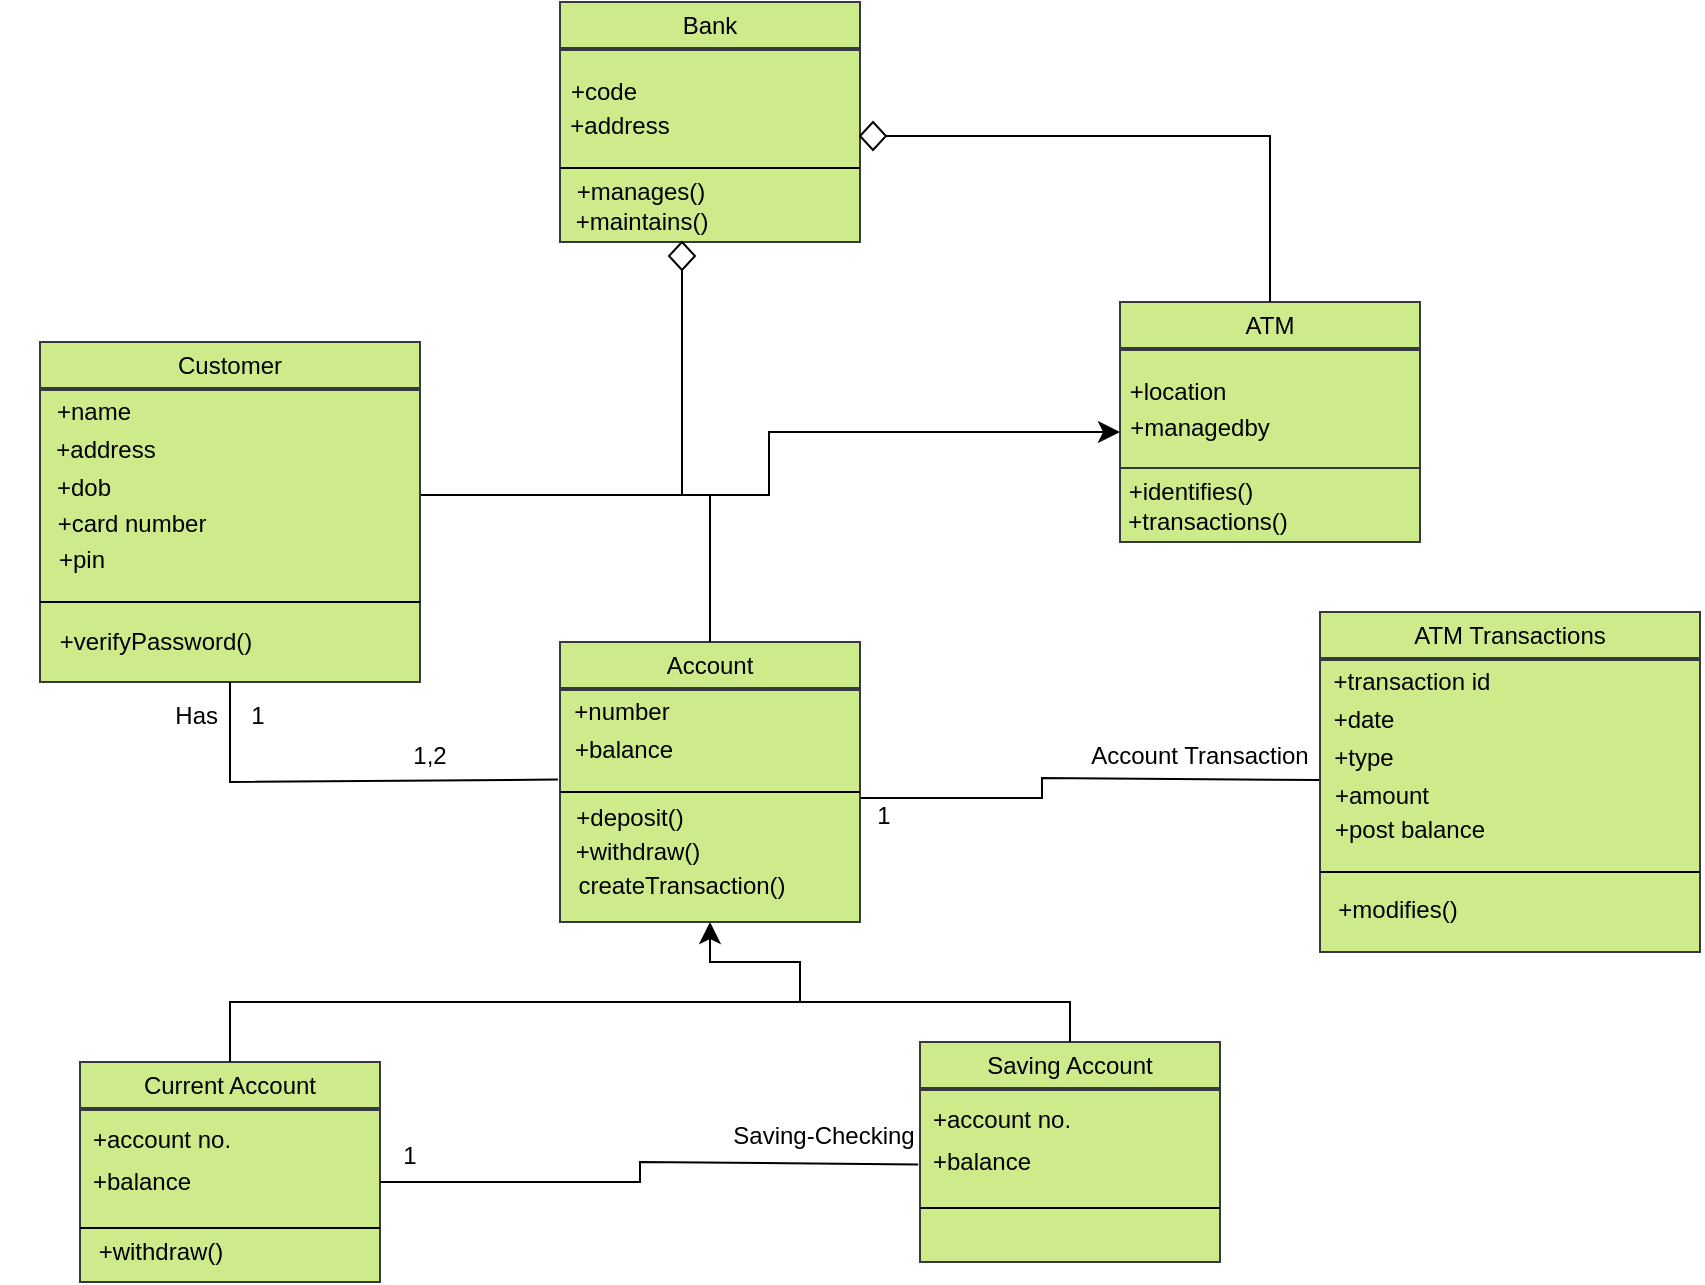 <mxfile version="24.8.0">
  <diagram name="Página-1" id="xucKO0_YMe7kBY9NIf0U">
    <mxGraphModel grid="1" page="1" gridSize="10" guides="1" tooltips="1" connect="1" arrows="1" fold="1" pageScale="1" pageWidth="827" pageHeight="1169" math="0" shadow="0">
      <root>
        <mxCell id="0" />
        <mxCell id="1" parent="0" />
        <mxCell id="LrU27AtFa5S8sX_w8rPn-69" value="" style="endArrow=none;html=1;rounded=0;fontSize=12;startSize=8;endSize=8;entryX=-0.006;entryY=0.433;entryDx=0;entryDy=0;entryPerimeter=0;" edge="1" parent="1">
          <mxGeometry width="50" height="50" relative="1" as="geometry">
            <mxPoint x="403" y="-382" as="sourcePoint" />
            <mxPoint x="672" y="-391" as="targetPoint" />
            <Array as="points">
              <mxPoint x="533" y="-382" />
              <mxPoint x="533" y="-392" />
            </Array>
          </mxGeometry>
        </mxCell>
        <mxCell id="LrU27AtFa5S8sX_w8rPn-70" value="" style="endArrow=classic;html=1;rounded=0;fontSize=12;startSize=8;endSize=8;edgeStyle=elbowEdgeStyle;exitX=0.997;exitY=0.36;exitDx=0;exitDy=0;exitPerimeter=0;" edge="1" parent="1" source="LrU27AtFa5S8sX_w8rPn-86">
          <mxGeometry width="50" height="50" relative="1" as="geometry">
            <mxPoint x="362" y="-520" as="sourcePoint" />
            <mxPoint x="572" y="-565" as="targetPoint" />
          </mxGeometry>
        </mxCell>
        <mxCell id="LrU27AtFa5S8sX_w8rPn-71" value="&lt;span style=&quot;font-weight: 400;&quot;&gt;Bank&lt;/span&gt;" style="swimlane;whiteSpace=wrap;html=1;fillColor=#cdeb8b;strokeColor=#36393d;" vertex="1" parent="1">
          <mxGeometry x="292" y="-780" width="150" height="120" as="geometry">
            <mxRectangle x="60" y="210" width="90" height="30" as="alternateBounds" />
          </mxGeometry>
        </mxCell>
        <mxCell id="LrU27AtFa5S8sX_w8rPn-72" value="" style="rounded=0;whiteSpace=wrap;html=1;fillColor=#cdeb8b;strokeColor=#36393d;" vertex="1" parent="LrU27AtFa5S8sX_w8rPn-71">
          <mxGeometry y="24" width="150" height="96" as="geometry" />
        </mxCell>
        <mxCell id="LrU27AtFa5S8sX_w8rPn-73" value="" style="endArrow=none;html=1;rounded=0;" edge="1" parent="LrU27AtFa5S8sX_w8rPn-71">
          <mxGeometry width="50" height="50" relative="1" as="geometry">
            <mxPoint y="83" as="sourcePoint" />
            <mxPoint x="150" y="83" as="targetPoint" />
          </mxGeometry>
        </mxCell>
        <mxCell id="LrU27AtFa5S8sX_w8rPn-74" value="&lt;span style=&quot;text-align: left;&quot;&gt;+code&lt;/span&gt;" style="text;html=1;align=center;verticalAlign=middle;whiteSpace=wrap;rounded=0;" vertex="1" parent="LrU27AtFa5S8sX_w8rPn-71">
          <mxGeometry x="-23" y="30" width="90" height="30" as="geometry" />
        </mxCell>
        <mxCell id="LrU27AtFa5S8sX_w8rPn-75" value="&lt;span style=&quot;text-align: left;&quot;&gt;+address&lt;/span&gt;" style="text;html=1;align=center;verticalAlign=middle;whiteSpace=wrap;rounded=0;" vertex="1" parent="LrU27AtFa5S8sX_w8rPn-71">
          <mxGeometry x="10" y="47" width="40" height="30" as="geometry" />
        </mxCell>
        <mxCell id="LrU27AtFa5S8sX_w8rPn-76" value="&lt;span style=&quot;text-align: left;&quot;&gt;+maintains()&lt;/span&gt;" style="text;html=1;align=center;verticalAlign=middle;whiteSpace=wrap;rounded=0;" vertex="1" parent="LrU27AtFa5S8sX_w8rPn-71">
          <mxGeometry x="9" y="105" width="64" height="10" as="geometry" />
        </mxCell>
        <mxCell id="LrU27AtFa5S8sX_w8rPn-77" value="&lt;div style=&quot;text-align: left;&quot;&gt;&lt;span style=&quot;background-color: initial;&quot;&gt;+manages()&lt;/span&gt;&lt;/div&gt;" style="text;html=1;align=center;verticalAlign=middle;whiteSpace=wrap;rounded=0;" vertex="1" parent="LrU27AtFa5S8sX_w8rPn-71">
          <mxGeometry y="85" width="81" height="20" as="geometry" />
        </mxCell>
        <mxCell id="LrU27AtFa5S8sX_w8rPn-78" value="&lt;span style=&quot;font-weight: 400;&quot;&gt;ATM&lt;/span&gt;" style="swimlane;whiteSpace=wrap;html=1;fillColor=#cdeb8b;strokeColor=#36393d;" vertex="1" parent="1">
          <mxGeometry x="572" y="-630" width="150" height="120" as="geometry">
            <mxRectangle x="60" y="210" width="90" height="30" as="alternateBounds" />
          </mxGeometry>
        </mxCell>
        <mxCell id="LrU27AtFa5S8sX_w8rPn-79" value="" style="rounded=0;whiteSpace=wrap;html=1;fillColor=#cdeb8b;strokeColor=#36393d;" vertex="1" parent="LrU27AtFa5S8sX_w8rPn-78">
          <mxGeometry y="24" width="150" height="96" as="geometry" />
        </mxCell>
        <mxCell id="LrU27AtFa5S8sX_w8rPn-80" value="" style="endArrow=none;html=1;rounded=0;fillColor=#cdeb8b;strokeColor=#36393d;" edge="1" parent="LrU27AtFa5S8sX_w8rPn-78">
          <mxGeometry width="50" height="50" relative="1" as="geometry">
            <mxPoint y="83" as="sourcePoint" />
            <mxPoint x="150" y="83" as="targetPoint" />
          </mxGeometry>
        </mxCell>
        <mxCell id="LrU27AtFa5S8sX_w8rPn-81" value="&lt;span style=&quot;text-align: left;&quot;&gt;+location&lt;/span&gt;" style="text;html=1;align=center;verticalAlign=middle;whiteSpace=wrap;rounded=0;" vertex="1" parent="LrU27AtFa5S8sX_w8rPn-78">
          <mxGeometry x="-16" y="30" width="90" height="30" as="geometry" />
        </mxCell>
        <mxCell id="LrU27AtFa5S8sX_w8rPn-82" value="&lt;span style=&quot;text-align: left;&quot;&gt;+managedby&lt;/span&gt;" style="text;html=1;align=center;verticalAlign=middle;whiteSpace=wrap;rounded=0;" vertex="1" parent="LrU27AtFa5S8sX_w8rPn-78">
          <mxGeometry x="20" y="48" width="40" height="30" as="geometry" />
        </mxCell>
        <mxCell id="LrU27AtFa5S8sX_w8rPn-83" value="&lt;span style=&quot;text-align: left;&quot;&gt;+transactions()&lt;/span&gt;" style="text;html=1;align=center;verticalAlign=middle;whiteSpace=wrap;rounded=0;" vertex="1" parent="LrU27AtFa5S8sX_w8rPn-78">
          <mxGeometry x="12" y="105" width="64" height="10" as="geometry" />
        </mxCell>
        <mxCell id="LrU27AtFa5S8sX_w8rPn-84" value="&lt;div style=&quot;text-align: left;&quot;&gt;&lt;span style=&quot;background-color: initial;&quot;&gt;+identifies()&lt;/span&gt;&lt;/div&gt;" style="text;html=1;align=center;verticalAlign=middle;whiteSpace=wrap;rounded=0;" vertex="1" parent="LrU27AtFa5S8sX_w8rPn-78">
          <mxGeometry x="-5" y="85" width="81" height="20" as="geometry" />
        </mxCell>
        <mxCell id="LrU27AtFa5S8sX_w8rPn-85" value="&lt;span style=&quot;font-weight: 400;&quot;&gt;Customer&lt;/span&gt;" style="swimlane;whiteSpace=wrap;html=1;fillColor=#cdeb8b;strokeColor=#36393d;" vertex="1" parent="1">
          <mxGeometry x="32" y="-610" width="190" height="170" as="geometry">
            <mxRectangle x="60" y="210" width="90" height="30" as="alternateBounds" />
          </mxGeometry>
        </mxCell>
        <mxCell id="LrU27AtFa5S8sX_w8rPn-86" value="" style="rounded=0;whiteSpace=wrap;html=1;fillColor=#cdeb8b;strokeColor=#36393d;" vertex="1" parent="LrU27AtFa5S8sX_w8rPn-85">
          <mxGeometry y="24" width="190" height="146" as="geometry" />
        </mxCell>
        <mxCell id="LrU27AtFa5S8sX_w8rPn-87" value="&lt;div style=&quot;text-align: left;&quot;&gt;&lt;span style=&quot;background-color: initial;&quot;&gt;+name&lt;/span&gt;&lt;/div&gt;" style="text;html=1;align=center;verticalAlign=middle;whiteSpace=wrap;rounded=0;" vertex="1" parent="LrU27AtFa5S8sX_w8rPn-85">
          <mxGeometry x="-18" y="20" width="90" height="30" as="geometry" />
        </mxCell>
        <mxCell id="LrU27AtFa5S8sX_w8rPn-88" value="&lt;div style=&quot;text-align: left;&quot;&gt;&lt;span style=&quot;background-color: initial;&quot;&gt;+address&lt;/span&gt;&lt;/div&gt;" style="text;html=1;align=center;verticalAlign=middle;whiteSpace=wrap;rounded=0;" vertex="1" parent="LrU27AtFa5S8sX_w8rPn-85">
          <mxGeometry x="13" y="39" width="40" height="30" as="geometry" />
        </mxCell>
        <mxCell id="LrU27AtFa5S8sX_w8rPn-89" value="&lt;span style=&quot;text-align: left;&quot;&gt;+dob&lt;/span&gt;" style="text;html=1;align=center;verticalAlign=middle;whiteSpace=wrap;rounded=0;" vertex="1" parent="LrU27AtFa5S8sX_w8rPn-85">
          <mxGeometry x="-20" y="58" width="84" height="30" as="geometry" />
        </mxCell>
        <mxCell id="LrU27AtFa5S8sX_w8rPn-90" value="&lt;span style=&quot;text-align: left;&quot;&gt;+card number&lt;/span&gt;" style="text;html=1;align=center;verticalAlign=middle;whiteSpace=wrap;rounded=0;" vertex="1" parent="LrU27AtFa5S8sX_w8rPn-85">
          <mxGeometry x="-11" y="76" width="114" height="30" as="geometry" />
        </mxCell>
        <mxCell id="LrU27AtFa5S8sX_w8rPn-91" value="&lt;div style=&quot;text-align: left;&quot;&gt;&lt;span style=&quot;background-color: initial;&quot;&gt;+verifyPassword()&lt;/span&gt;&lt;/div&gt;" style="text;html=1;align=center;verticalAlign=middle;whiteSpace=wrap;rounded=0;" vertex="1" parent="LrU27AtFa5S8sX_w8rPn-85">
          <mxGeometry y="142" width="116" height="15" as="geometry" />
        </mxCell>
        <mxCell id="LrU27AtFa5S8sX_w8rPn-92" value="&lt;span style=&quot;text-align: left;&quot;&gt;+pin&lt;/span&gt;" style="text;html=1;align=center;verticalAlign=middle;whiteSpace=wrap;rounded=0;" vertex="1" parent="LrU27AtFa5S8sX_w8rPn-85">
          <mxGeometry x="-19" y="94" width="80" height="30" as="geometry" />
        </mxCell>
        <mxCell id="LrU27AtFa5S8sX_w8rPn-93" value="" style="endArrow=none;html=1;rounded=0;" edge="1" parent="LrU27AtFa5S8sX_w8rPn-85">
          <mxGeometry width="50" height="50" relative="1" as="geometry">
            <mxPoint y="130" as="sourcePoint" />
            <mxPoint x="190" y="130" as="targetPoint" />
          </mxGeometry>
        </mxCell>
        <mxCell id="LrU27AtFa5S8sX_w8rPn-94" value="&lt;span style=&quot;font-weight: 400;&quot;&gt;Account&lt;/span&gt;" style="swimlane;whiteSpace=wrap;html=1;fillColor=#cdeb8b;strokeColor=#36393d;" vertex="1" parent="1">
          <mxGeometry x="292" y="-460" width="150" height="140" as="geometry">
            <mxRectangle x="60" y="210" width="90" height="30" as="alternateBounds" />
          </mxGeometry>
        </mxCell>
        <mxCell id="LrU27AtFa5S8sX_w8rPn-95" value="" style="rounded=0;whiteSpace=wrap;html=1;fillColor=#cdeb8b;strokeColor=#36393d;" vertex="1" parent="LrU27AtFa5S8sX_w8rPn-94">
          <mxGeometry y="24" width="150" height="116" as="geometry" />
        </mxCell>
        <mxCell id="LrU27AtFa5S8sX_w8rPn-96" value="&lt;span style=&quot;text-align: left;&quot;&gt;+number&lt;/span&gt;" style="text;html=1;align=center;verticalAlign=middle;whiteSpace=wrap;rounded=0;" vertex="1" parent="LrU27AtFa5S8sX_w8rPn-94">
          <mxGeometry x="-14" y="20" width="90" height="30" as="geometry" />
        </mxCell>
        <mxCell id="LrU27AtFa5S8sX_w8rPn-97" value="&lt;span style=&quot;text-align: left;&quot;&gt;+balance&lt;/span&gt;" style="text;html=1;align=center;verticalAlign=middle;whiteSpace=wrap;rounded=0;" vertex="1" parent="LrU27AtFa5S8sX_w8rPn-94">
          <mxGeometry x="12" y="39" width="40" height="30" as="geometry" />
        </mxCell>
        <mxCell id="LrU27AtFa5S8sX_w8rPn-98" value="&lt;span style=&quot;text-align: left;&quot;&gt;+withdraw()&lt;/span&gt;" style="text;html=1;align=center;verticalAlign=middle;whiteSpace=wrap;rounded=0;" vertex="1" parent="LrU27AtFa5S8sX_w8rPn-94">
          <mxGeometry x="-18" y="90" width="114" height="30" as="geometry" />
        </mxCell>
        <mxCell id="LrU27AtFa5S8sX_w8rPn-99" value="&lt;div style=&quot;text-align: left;&quot;&gt;&lt;span style=&quot;background-color: initial;&quot;&gt;+deposit()&lt;/span&gt;&lt;/div&gt;" style="text;html=1;align=center;verticalAlign=middle;whiteSpace=wrap;rounded=0;" vertex="1" parent="LrU27AtFa5S8sX_w8rPn-94">
          <mxGeometry x="-23" y="80" width="116" height="15" as="geometry" />
        </mxCell>
        <mxCell id="LrU27AtFa5S8sX_w8rPn-100" value="" style="endArrow=none;html=1;rounded=0;" edge="1" parent="LrU27AtFa5S8sX_w8rPn-94">
          <mxGeometry width="50" height="50" relative="1" as="geometry">
            <mxPoint y="75" as="sourcePoint" />
            <mxPoint x="150" y="75" as="targetPoint" />
          </mxGeometry>
        </mxCell>
        <mxCell id="LrU27AtFa5S8sX_w8rPn-101" value="&lt;span style=&quot;text-align: left;&quot;&gt;createTransaction()&lt;/span&gt;" style="text;html=1;align=center;verticalAlign=middle;whiteSpace=wrap;rounded=0;" vertex="1" parent="LrU27AtFa5S8sX_w8rPn-94">
          <mxGeometry x="4" y="107" width="114" height="30" as="geometry" />
        </mxCell>
        <mxCell id="LrU27AtFa5S8sX_w8rPn-102" value="&lt;span style=&quot;font-weight: 400;&quot;&gt;ATM Transactions&lt;/span&gt;" style="swimlane;whiteSpace=wrap;html=1;fillColor=#cdeb8b;strokeColor=#36393d;" vertex="1" parent="1">
          <mxGeometry x="672" y="-475" width="190" height="170" as="geometry">
            <mxRectangle x="60" y="210" width="90" height="30" as="alternateBounds" />
          </mxGeometry>
        </mxCell>
        <mxCell id="LrU27AtFa5S8sX_w8rPn-103" value="" style="rounded=0;whiteSpace=wrap;html=1;fillColor=#cdeb8b;strokeColor=#36393d;" vertex="1" parent="LrU27AtFa5S8sX_w8rPn-102">
          <mxGeometry y="24" width="190" height="146" as="geometry" />
        </mxCell>
        <mxCell id="LrU27AtFa5S8sX_w8rPn-104" value="&lt;div style=&quot;text-align: left;&quot;&gt;&lt;span style=&quot;background-color: initial;&quot;&gt;+transaction id&lt;/span&gt;&lt;/div&gt;" style="text;html=1;align=center;verticalAlign=middle;whiteSpace=wrap;rounded=0;" vertex="1" parent="LrU27AtFa5S8sX_w8rPn-102">
          <mxGeometry x="1" y="20" width="90" height="30" as="geometry" />
        </mxCell>
        <mxCell id="LrU27AtFa5S8sX_w8rPn-105" value="&lt;div style=&quot;text-align: left;&quot;&gt;&lt;span style=&quot;background-color: initial;&quot;&gt;+date&lt;/span&gt;&lt;/div&gt;" style="text;html=1;align=center;verticalAlign=middle;whiteSpace=wrap;rounded=0;" vertex="1" parent="LrU27AtFa5S8sX_w8rPn-102">
          <mxGeometry x="2" y="39" width="40" height="30" as="geometry" />
        </mxCell>
        <mxCell id="LrU27AtFa5S8sX_w8rPn-106" value="&lt;span style=&quot;text-align: left;&quot;&gt;+type&lt;/span&gt;" style="text;html=1;align=center;verticalAlign=middle;whiteSpace=wrap;rounded=0;" vertex="1" parent="LrU27AtFa5S8sX_w8rPn-102">
          <mxGeometry x="-20" y="58" width="84" height="30" as="geometry" />
        </mxCell>
        <mxCell id="LrU27AtFa5S8sX_w8rPn-107" value="&lt;span style=&quot;text-align: left;&quot;&gt;+amount&lt;/span&gt;" style="text;html=1;align=center;verticalAlign=middle;whiteSpace=wrap;rounded=0;" vertex="1" parent="LrU27AtFa5S8sX_w8rPn-102">
          <mxGeometry x="-26" y="77" width="114" height="30" as="geometry" />
        </mxCell>
        <mxCell id="LrU27AtFa5S8sX_w8rPn-108" value="&lt;div style=&quot;text-align: left;&quot;&gt;&lt;span style=&quot;background-color: initial;&quot;&gt;+modifies()&lt;/span&gt;&lt;/div&gt;" style="text;html=1;align=center;verticalAlign=middle;whiteSpace=wrap;rounded=0;" vertex="1" parent="LrU27AtFa5S8sX_w8rPn-102">
          <mxGeometry x="-19" y="141" width="116" height="15" as="geometry" />
        </mxCell>
        <mxCell id="LrU27AtFa5S8sX_w8rPn-109" value="&lt;span style=&quot;text-align: left;&quot;&gt;+post balance&lt;/span&gt;" style="text;html=1;align=center;verticalAlign=middle;whiteSpace=wrap;rounded=0;" vertex="1" parent="LrU27AtFa5S8sX_w8rPn-102">
          <mxGeometry x="5" y="94" width="80" height="30" as="geometry" />
        </mxCell>
        <mxCell id="LrU27AtFa5S8sX_w8rPn-110" value="" style="endArrow=none;html=1;rounded=0;" edge="1" parent="LrU27AtFa5S8sX_w8rPn-102">
          <mxGeometry width="50" height="50" relative="1" as="geometry">
            <mxPoint y="130" as="sourcePoint" />
            <mxPoint x="190" y="130" as="targetPoint" />
          </mxGeometry>
        </mxCell>
        <mxCell id="LrU27AtFa5S8sX_w8rPn-111" value="&lt;span style=&quot;font-weight: 400;&quot;&gt;Current Account&lt;/span&gt;" style="swimlane;whiteSpace=wrap;html=1;fillColor=#cdeb8b;strokeColor=#36393d;" vertex="1" parent="1">
          <mxGeometry x="52" y="-250" width="150" height="110" as="geometry">
            <mxRectangle x="60" y="210" width="90" height="30" as="alternateBounds" />
          </mxGeometry>
        </mxCell>
        <mxCell id="LrU27AtFa5S8sX_w8rPn-112" value="" style="rounded=0;whiteSpace=wrap;html=1;fillColor=#cdeb8b;strokeColor=#36393d;" vertex="1" parent="LrU27AtFa5S8sX_w8rPn-111">
          <mxGeometry y="24" width="150" height="86" as="geometry" />
        </mxCell>
        <mxCell id="LrU27AtFa5S8sX_w8rPn-113" value="" style="endArrow=none;html=1;rounded=0;" edge="1" parent="LrU27AtFa5S8sX_w8rPn-111">
          <mxGeometry width="50" height="50" relative="1" as="geometry">
            <mxPoint y="83" as="sourcePoint" />
            <mxPoint x="150" y="83" as="targetPoint" />
          </mxGeometry>
        </mxCell>
        <mxCell id="LrU27AtFa5S8sX_w8rPn-114" value="&lt;span style=&quot;text-align: left;&quot;&gt;+account no.&lt;/span&gt;" style="text;html=1;align=center;verticalAlign=middle;whiteSpace=wrap;rounded=0;" vertex="1" parent="LrU27AtFa5S8sX_w8rPn-111">
          <mxGeometry x="-4.5" y="24" width="90" height="30" as="geometry" />
        </mxCell>
        <mxCell id="LrU27AtFa5S8sX_w8rPn-115" value="&lt;span style=&quot;text-align: left;&quot;&gt;+balance&lt;/span&gt;" style="text;html=1;align=center;verticalAlign=middle;whiteSpace=wrap;rounded=0;" vertex="1" parent="LrU27AtFa5S8sX_w8rPn-111">
          <mxGeometry x="11" y="45" width="40" height="30" as="geometry" />
        </mxCell>
        <mxCell id="LrU27AtFa5S8sX_w8rPn-116" value="&lt;div style=&quot;text-align: left;&quot;&gt;&lt;span style=&quot;background-color: initial;&quot;&gt;+withdraw()&lt;/span&gt;&lt;/div&gt;" style="text;html=1;align=center;verticalAlign=middle;whiteSpace=wrap;rounded=0;" vertex="1" parent="LrU27AtFa5S8sX_w8rPn-111">
          <mxGeometry y="85" width="81" height="20" as="geometry" />
        </mxCell>
        <mxCell id="LrU27AtFa5S8sX_w8rPn-117" value="&lt;span style=&quot;font-weight: 400;&quot;&gt;Saving Account&lt;/span&gt;" style="swimlane;whiteSpace=wrap;html=1;fillColor=#cdeb8b;strokeColor=#36393d;" vertex="1" parent="1">
          <mxGeometry x="472" y="-260" width="150" height="110" as="geometry">
            <mxRectangle x="60" y="210" width="90" height="30" as="alternateBounds" />
          </mxGeometry>
        </mxCell>
        <mxCell id="LrU27AtFa5S8sX_w8rPn-118" value="" style="rounded=0;whiteSpace=wrap;html=1;fillColor=#cdeb8b;strokeColor=#36393d;" vertex="1" parent="LrU27AtFa5S8sX_w8rPn-117">
          <mxGeometry y="24" width="150" height="86" as="geometry" />
        </mxCell>
        <mxCell id="LrU27AtFa5S8sX_w8rPn-119" value="" style="endArrow=none;html=1;rounded=0;" edge="1" parent="LrU27AtFa5S8sX_w8rPn-117">
          <mxGeometry width="50" height="50" relative="1" as="geometry">
            <mxPoint y="83" as="sourcePoint" />
            <mxPoint x="150" y="83" as="targetPoint" />
          </mxGeometry>
        </mxCell>
        <mxCell id="LrU27AtFa5S8sX_w8rPn-120" value="&lt;span style=&quot;text-align: left;&quot;&gt;+account no.&lt;/span&gt;" style="text;html=1;align=center;verticalAlign=middle;whiteSpace=wrap;rounded=0;" vertex="1" parent="LrU27AtFa5S8sX_w8rPn-117">
          <mxGeometry x="-4.5" y="24" width="90" height="30" as="geometry" />
        </mxCell>
        <mxCell id="LrU27AtFa5S8sX_w8rPn-121" value="&lt;span style=&quot;text-align: left;&quot;&gt;+balance&lt;/span&gt;" style="text;html=1;align=center;verticalAlign=middle;whiteSpace=wrap;rounded=0;" vertex="1" parent="LrU27AtFa5S8sX_w8rPn-117">
          <mxGeometry x="11" y="45" width="40" height="30" as="geometry" />
        </mxCell>
        <mxCell id="LrU27AtFa5S8sX_w8rPn-122" value="" style="endArrow=none;html=1;rounded=0;fontSize=12;startSize=8;endSize=8;curved=1;exitX=0.5;exitY=0;exitDx=0;exitDy=0;" edge="1" parent="1" source="LrU27AtFa5S8sX_w8rPn-94">
          <mxGeometry width="50" height="50" relative="1" as="geometry">
            <mxPoint x="367" y="-453" as="sourcePoint" />
            <mxPoint x="367" y="-533" as="targetPoint" />
          </mxGeometry>
        </mxCell>
        <mxCell id="LrU27AtFa5S8sX_w8rPn-123" value="" style="rhombus;whiteSpace=wrap;html=1;" vertex="1" parent="1">
          <mxGeometry x="346.5" y="-660" width="13" height="14" as="geometry" />
        </mxCell>
        <mxCell id="LrU27AtFa5S8sX_w8rPn-124" value="" style="rhombus;whiteSpace=wrap;html=1;" vertex="1" parent="1">
          <mxGeometry x="442" y="-720" width="13" height="14" as="geometry" />
        </mxCell>
        <mxCell id="LrU27AtFa5S8sX_w8rPn-125" value="" style="endArrow=none;html=1;rounded=0;fontSize=12;startSize=8;endSize=8;exitX=1;exitY=0.5;exitDx=0;exitDy=0;entryX=0.5;entryY=0;entryDx=0;entryDy=0;" edge="1" parent="1" source="LrU27AtFa5S8sX_w8rPn-124" target="LrU27AtFa5S8sX_w8rPn-78">
          <mxGeometry width="50" height="50" relative="1" as="geometry">
            <mxPoint x="562" y="-710" as="sourcePoint" />
            <mxPoint x="612" y="-760" as="targetPoint" />
            <Array as="points">
              <mxPoint x="647" y="-713" />
            </Array>
          </mxGeometry>
        </mxCell>
        <mxCell id="LrU27AtFa5S8sX_w8rPn-126" value="" style="endArrow=none;html=1;rounded=0;fontSize=12;startSize=8;endSize=8;curved=1;entryX=0.5;entryY=1;entryDx=0;entryDy=0;" edge="1" parent="1" target="LrU27AtFa5S8sX_w8rPn-123">
          <mxGeometry width="50" height="50" relative="1" as="geometry">
            <mxPoint x="353" y="-533" as="sourcePoint" />
            <mxPoint x="382" y="-640" as="targetPoint" />
          </mxGeometry>
        </mxCell>
        <mxCell id="LrU27AtFa5S8sX_w8rPn-127" value="" style="endArrow=none;html=1;rounded=0;fontSize=12;startSize=8;endSize=8;entryX=-0.007;entryY=0.386;entryDx=0;entryDy=0;entryPerimeter=0;exitX=0.5;exitY=1;exitDx=0;exitDy=0;" edge="1" parent="1" source="LrU27AtFa5S8sX_w8rPn-85" target="LrU27AtFa5S8sX_w8rPn-95">
          <mxGeometry width="50" height="50" relative="1" as="geometry">
            <mxPoint x="162" y="-350" as="sourcePoint" />
            <mxPoint x="212" y="-400" as="targetPoint" />
            <Array as="points">
              <mxPoint x="127" y="-390" />
            </Array>
          </mxGeometry>
        </mxCell>
        <mxCell id="LrU27AtFa5S8sX_w8rPn-128" value="" style="endArrow=none;html=1;rounded=0;fontSize=12;startSize=8;endSize=8;exitX=0.5;exitY=0;exitDx=0;exitDy=0;entryX=0.5;entryY=0;entryDx=0;entryDy=0;" edge="1" parent="1" source="LrU27AtFa5S8sX_w8rPn-111" target="LrU27AtFa5S8sX_w8rPn-117">
          <mxGeometry width="50" height="50" relative="1" as="geometry">
            <mxPoint x="332" y="-210" as="sourcePoint" />
            <mxPoint x="382" y="-260" as="targetPoint" />
            <Array as="points">
              <mxPoint x="127" y="-280" />
              <mxPoint x="547" y="-280" />
            </Array>
          </mxGeometry>
        </mxCell>
        <mxCell id="LrU27AtFa5S8sX_w8rPn-129" value="" style="endArrow=classic;html=1;rounded=0;fontSize=12;startSize=8;endSize=8;entryX=0.5;entryY=1;entryDx=0;entryDy=0;" edge="1" parent="1" target="LrU27AtFa5S8sX_w8rPn-94">
          <mxGeometry width="50" height="50" relative="1" as="geometry">
            <mxPoint x="412" y="-280" as="sourcePoint" />
            <mxPoint x="372" y="-220" as="targetPoint" />
            <Array as="points">
              <mxPoint x="412" y="-300" />
              <mxPoint x="367" y="-300" />
            </Array>
          </mxGeometry>
        </mxCell>
        <mxCell id="LrU27AtFa5S8sX_w8rPn-130" value="" style="endArrow=none;html=1;rounded=0;fontSize=12;startSize=8;endSize=8;entryX=-0.006;entryY=0.433;entryDx=0;entryDy=0;entryPerimeter=0;" edge="1" parent="1" target="LrU27AtFa5S8sX_w8rPn-118">
          <mxGeometry width="50" height="50" relative="1" as="geometry">
            <mxPoint x="202" y="-190" as="sourcePoint" />
            <mxPoint x="422" y="-220" as="targetPoint" />
            <Array as="points">
              <mxPoint x="332" y="-190" />
              <mxPoint x="332" y="-200" />
            </Array>
          </mxGeometry>
        </mxCell>
        <mxCell id="LrU27AtFa5S8sX_w8rPn-131" value="&lt;font style=&quot;font-size: 12px;&quot;&gt;Saving-Checking&lt;/font&gt;" style="text;html=1;align=center;verticalAlign=middle;whiteSpace=wrap;rounded=0;fontSize=16;" vertex="1" parent="1">
          <mxGeometry x="376" y="-230" width="96" height="30" as="geometry" />
        </mxCell>
        <mxCell id="LrU27AtFa5S8sX_w8rPn-132" value="&lt;font style=&quot;font-size: 12px;&quot;&gt;1&lt;/font&gt;" style="text;html=1;align=center;verticalAlign=middle;whiteSpace=wrap;rounded=0;fontSize=16;" vertex="1" parent="1">
          <mxGeometry x="169" y="-220" width="96" height="30" as="geometry" />
        </mxCell>
        <mxCell id="LrU27AtFa5S8sX_w8rPn-133" value="&lt;font style=&quot;font-size: 12px;&quot;&gt;Has&amp;nbsp; &amp;nbsp; &amp;nbsp;1&lt;/font&gt;" style="text;html=1;align=center;verticalAlign=middle;whiteSpace=wrap;rounded=0;fontSize=16;" vertex="1" parent="1">
          <mxGeometry x="74" y="-440" width="96" height="30" as="geometry" />
        </mxCell>
        <mxCell id="LrU27AtFa5S8sX_w8rPn-134" value="&lt;font style=&quot;font-size: 12px;&quot;&gt;1,2&lt;/font&gt;" style="text;html=1;align=center;verticalAlign=middle;whiteSpace=wrap;rounded=0;fontSize=16;" vertex="1" parent="1">
          <mxGeometry x="179" y="-420" width="96" height="30" as="geometry" />
        </mxCell>
        <mxCell id="LrU27AtFa5S8sX_w8rPn-135" value="&lt;font style=&quot;font-size: 12px;&quot;&gt;Account Transaction&lt;/font&gt;" style="text;html=1;align=center;verticalAlign=middle;whiteSpace=wrap;rounded=0;fontSize=16;" vertex="1" parent="1">
          <mxGeometry x="552" y="-420" width="120" height="30" as="geometry" />
        </mxCell>
        <mxCell id="LrU27AtFa5S8sX_w8rPn-136" value="&lt;font style=&quot;font-size: 12px;&quot;&gt;1&lt;/font&gt;" style="text;html=1;align=center;verticalAlign=middle;whiteSpace=wrap;rounded=0;fontSize=16;" vertex="1" parent="1">
          <mxGeometry x="406" y="-390" width="96" height="30" as="geometry" />
        </mxCell>
      </root>
    </mxGraphModel>
  </diagram>
</mxfile>
